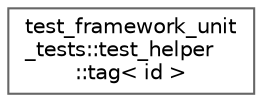 digraph "类继承关系图"
{
 // LATEX_PDF_SIZE
  bgcolor="transparent";
  edge [fontname=Helvetica,fontsize=10,labelfontname=Helvetica,labelfontsize=10];
  node [fontname=Helvetica,fontsize=10,shape=box,height=0.2,width=0.4];
  rankdir="LR";
  Node0 [id="Node000000",label="test_framework_unit\l_tests::test_helper\l::tag\< id \>",height=0.2,width=0.4,color="grey40", fillcolor="white", style="filled",URL="$structtest__framework__unit__tests_1_1test__helper_1_1tag.html",tooltip=" "];
}
